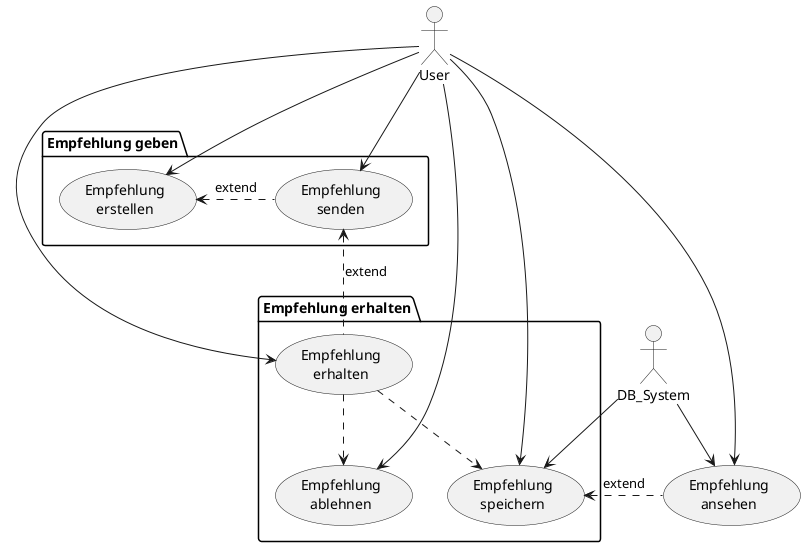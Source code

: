 @startuml
'https://plantuml.com/use-case-diagram

package "Empfehlung geben"{
"Empfehlung\nerstellen" as (create)
"Empfehlung\nsenden" as (send)
}
package "Empfehlung erhalten"{
(Empfehlung\nerhalten) as (receive)
(Empfehlung\nspeichern) as (safe)
(Empfehlung\nablehnen) as (decline)
}
(Empfehlung\nansehen) as (lookup)

User --> (create)
(create) <. (send) :extend
User -> (send)

User -> (receive)
(send) <.. (receive) :extend
User -> (safe)
DB_System --> (safe)
(receive) ..> (safe)
User --> (decline)
(receive) ..> (decline)

User -> (lookup)
DB_System -> (lookup)
(safe) <. (lookup) :extend

@enduml